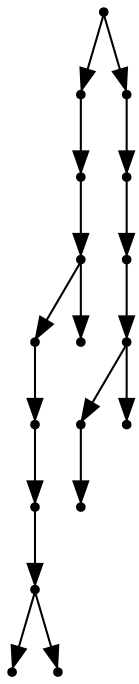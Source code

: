 digraph {
  17 [shape=point];
  9 [shape=point];
  8 [shape=point];
  7 [shape=point];
  5 [shape=point];
  4 [shape=point];
  3 [shape=point];
  2 [shape=point];
  0 [shape=point];
  1 [shape=point];
  6 [shape=point];
  16 [shape=point];
  15 [shape=point];
  14 [shape=point];
  13 [shape=point];
  11 [shape=point];
  10 [shape=point];
  12 [shape=point];
17 -> 9;
9 -> 8;
8 -> 7;
7 -> 5;
5 -> 4;
4 -> 3;
3 -> 2;
2 -> 0;
2 -> 1;
7 -> 6;
17 -> 16;
16 -> 15;
15 -> 14;
14 -> 13;
13 -> 11;
11 -> 10;
13 -> 12;
}
